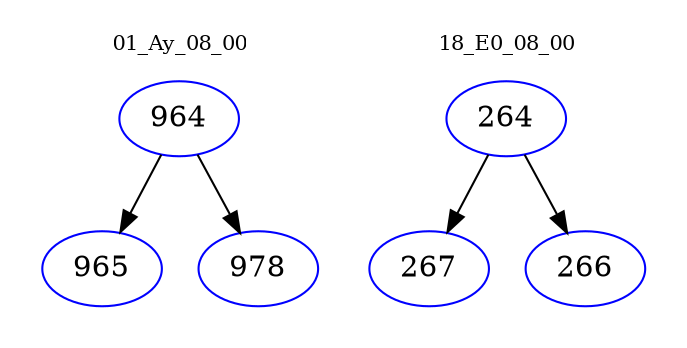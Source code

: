 digraph{
subgraph cluster_0 {
color = white
label = "01_Ay_08_00";
fontsize=10;
T0_964 [label="964", color="blue"]
T0_964 -> T0_965 [color="black"]
T0_965 [label="965", color="blue"]
T0_964 -> T0_978 [color="black"]
T0_978 [label="978", color="blue"]
}
subgraph cluster_1 {
color = white
label = "18_E0_08_00";
fontsize=10;
T1_264 [label="264", color="blue"]
T1_264 -> T1_267 [color="black"]
T1_267 [label="267", color="blue"]
T1_264 -> T1_266 [color="black"]
T1_266 [label="266", color="blue"]
}
}
